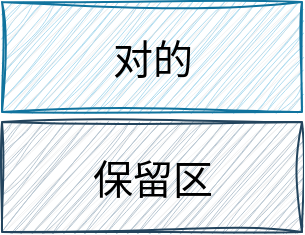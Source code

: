 <mxfile version="21.7.2" type="github">
  <diagram name="第 1 页" id="TEIqw1Tw-UiGP3Q-P10n">
    <mxGraphModel dx="1242" dy="872" grid="1" gridSize="10" guides="1" tooltips="1" connect="1" arrows="1" fold="1" page="1" pageScale="1" pageWidth="827" pageHeight="1169" math="0" shadow="0">
      <root>
        <mxCell id="0" />
        <mxCell id="1" parent="0" />
        <mxCell id="QzGmOIqHS5amK_-feTAW-2" value="对的" style="verticalLabelPosition=middle;verticalAlign=middle;html=1;shape=mxgraph.basic.patternFillRect;fillStyle=diag;step=5;fillStrokeWidth=0.2;fillStrokeColor=#dddddd;sketch=1;hachureGap=4;jiggle=2;curveFitting=1;fontFamily=手札体-简;fontSize=20;labelPosition=center;align=center;fillColor=#b1ddf0;strokeColor=#10739e;" vertex="1" parent="1">
          <mxGeometry x="60" y="820" width="150" height="55" as="geometry" />
        </mxCell>
        <mxCell id="QzGmOIqHS5amK_-feTAW-3" value="保留区" style="verticalLabelPosition=middle;verticalAlign=middle;html=1;shape=mxgraph.basic.patternFillRect;fillStyle=diag;step=5;fillStrokeWidth=0.2;fillStrokeColor=#dddddd;sketch=1;hachureGap=4;jiggle=2;curveFitting=1;fontFamily=手札体-简;fontSize=20;labelPosition=center;align=center;fillColor=#bac8d3;strokeColor=#23445d;" vertex="1" parent="1">
          <mxGeometry x="60" y="880" width="150" height="55" as="geometry" />
        </mxCell>
      </root>
    </mxGraphModel>
  </diagram>
</mxfile>
